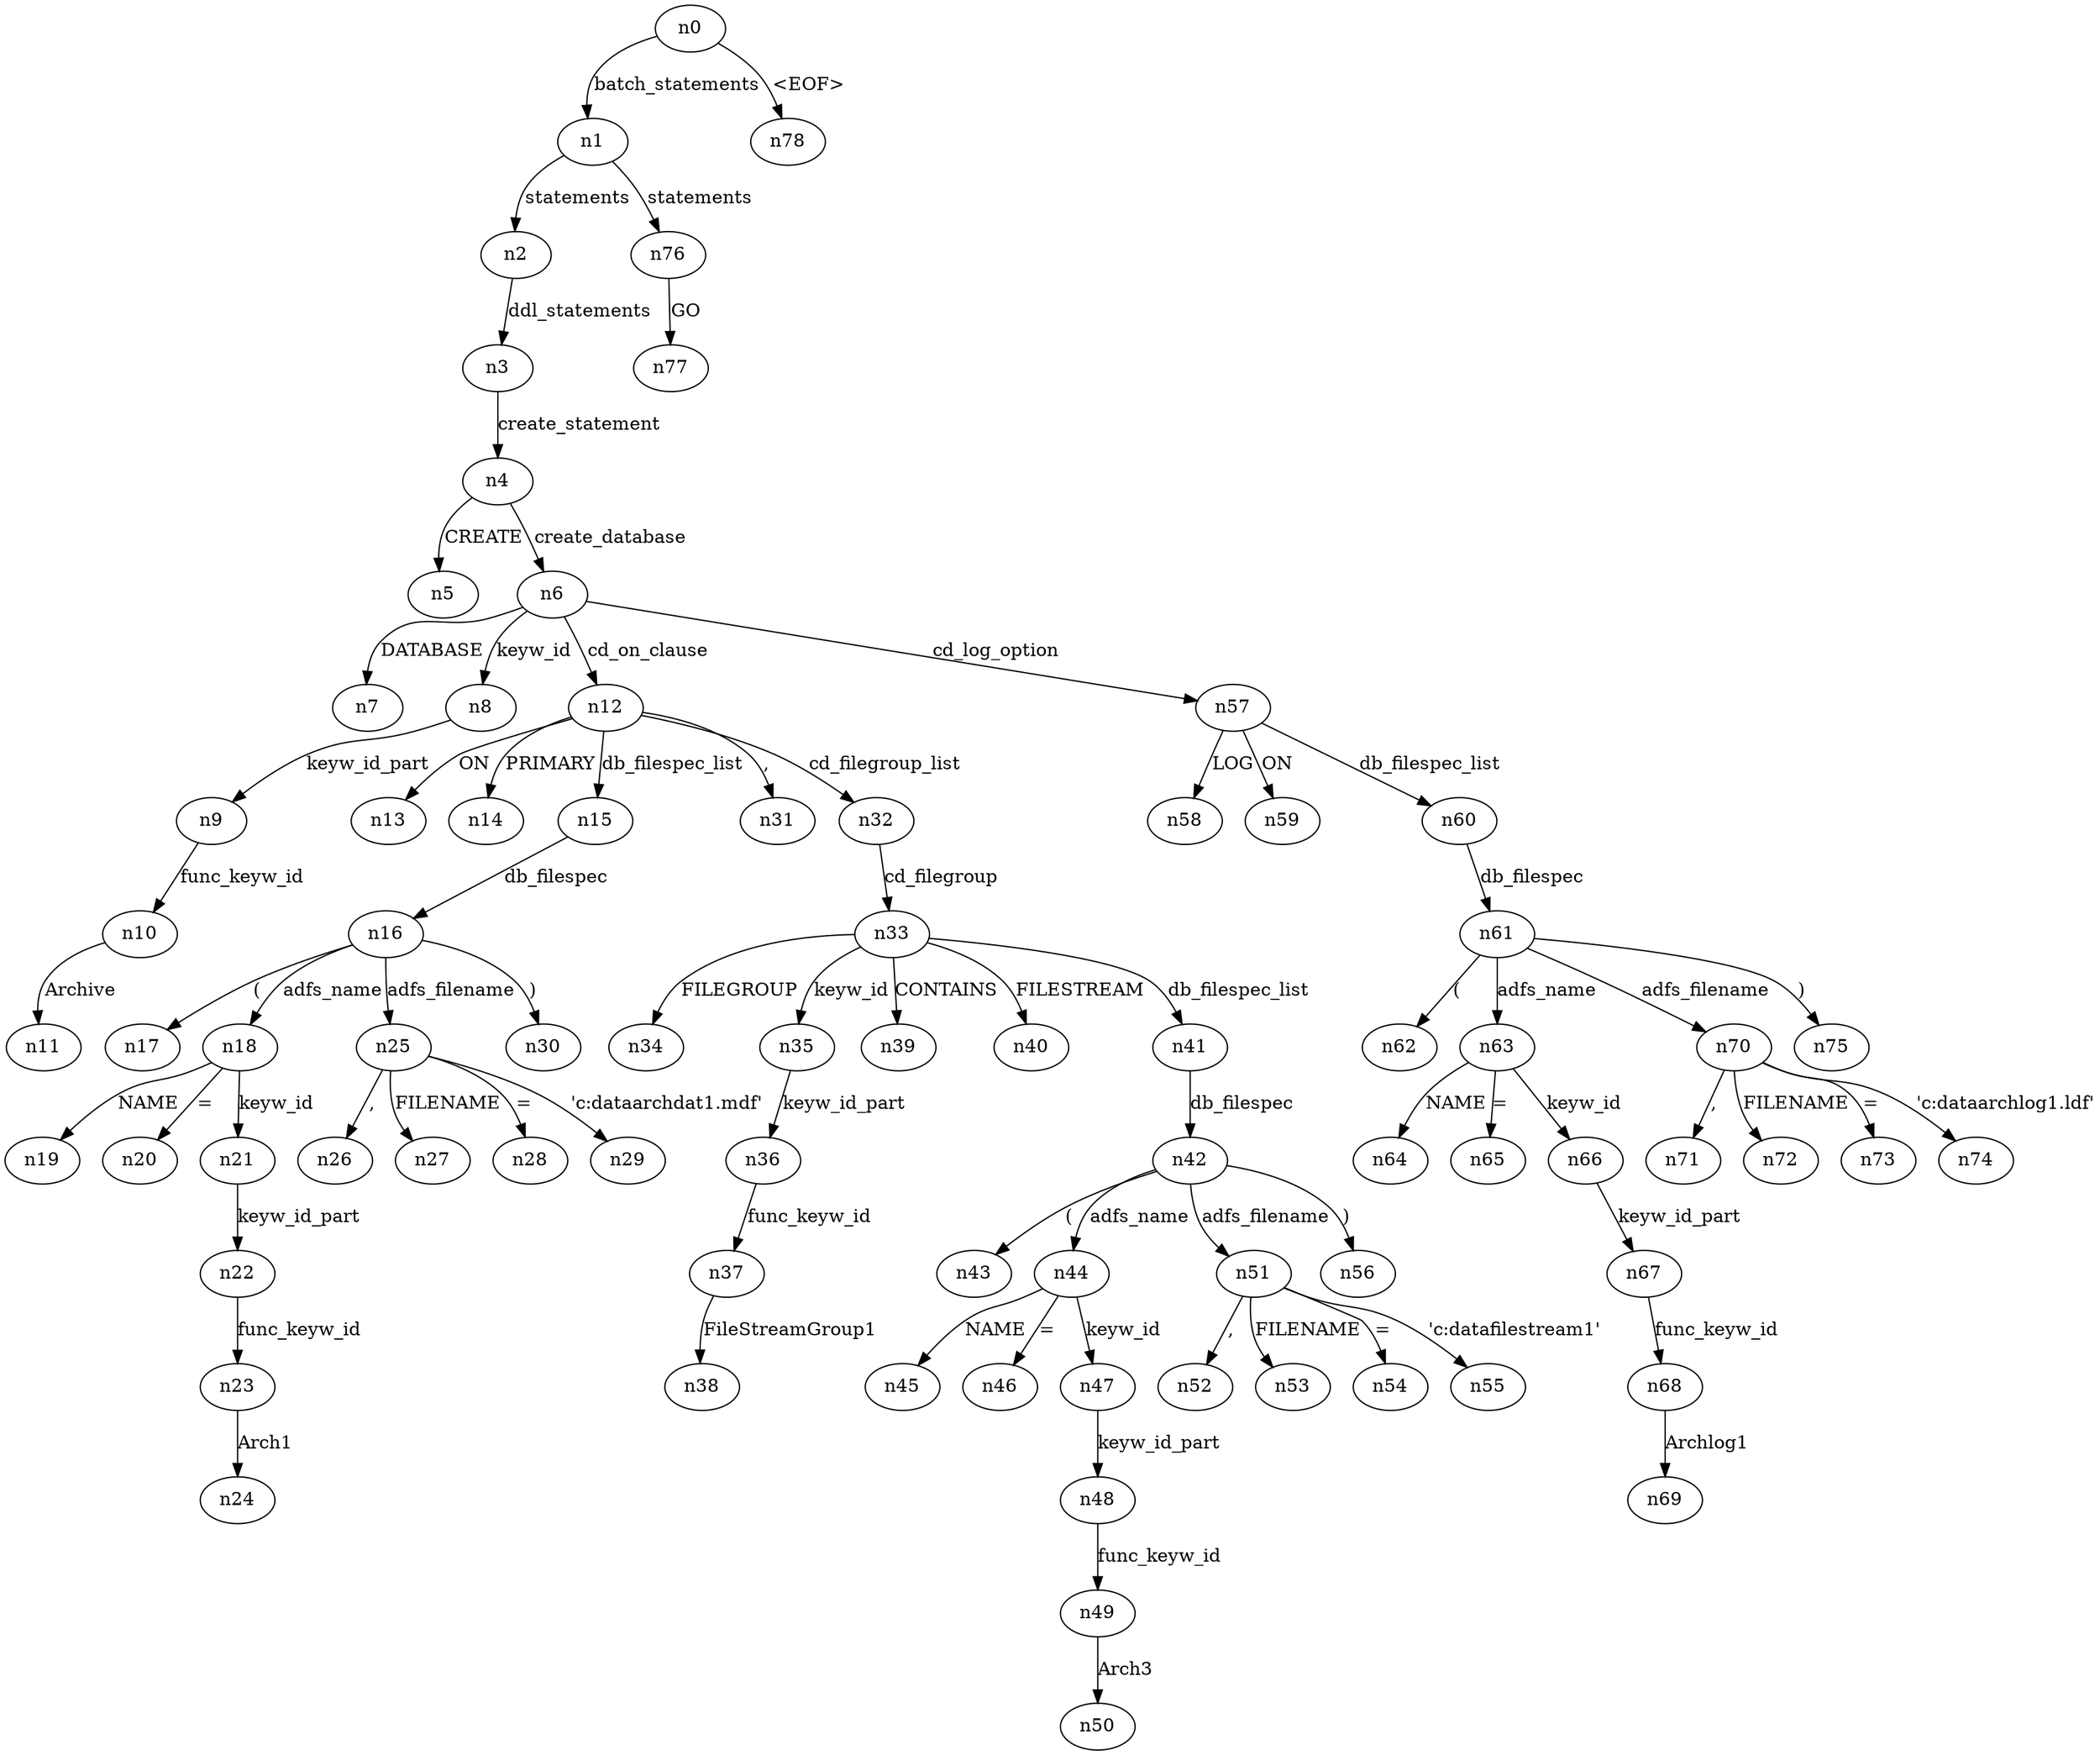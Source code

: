 digraph ParseTree {
  n0 -> n1 [label="batch_statements"];
  n1 -> n2 [label="statements"];
  n2 -> n3 [label="ddl_statements"];
  n3 -> n4 [label="create_statement"];
  n4 -> n5 [label="CREATE"];
  n4 -> n6 [label="create_database"];
  n6 -> n7 [label="DATABASE"];
  n6 -> n8 [label="keyw_id"];
  n8 -> n9 [label="keyw_id_part"];
  n9 -> n10 [label="func_keyw_id"];
  n10 -> n11 [label="Archive"];
  n6 -> n12 [label="cd_on_clause"];
  n12 -> n13 [label="ON"];
  n12 -> n14 [label="PRIMARY"];
  n12 -> n15 [label="db_filespec_list"];
  n15 -> n16 [label="db_filespec"];
  n16 -> n17 [label="("];
  n16 -> n18 [label="adfs_name"];
  n18 -> n19 [label="NAME"];
  n18 -> n20 [label="="];
  n18 -> n21 [label="keyw_id"];
  n21 -> n22 [label="keyw_id_part"];
  n22 -> n23 [label="func_keyw_id"];
  n23 -> n24 [label="Arch1"];
  n16 -> n25 [label="adfs_filename"];
  n25 -> n26 [label=","];
  n25 -> n27 [label="FILENAME"];
  n25 -> n28 [label="="];
  n25 -> n29 [label="'c:\data\archdat1.mdf'"];
  n16 -> n30 [label=")"];
  n12 -> n31 [label=","];
  n12 -> n32 [label="cd_filegroup_list"];
  n32 -> n33 [label="cd_filegroup"];
  n33 -> n34 [label="FILEGROUP"];
  n33 -> n35 [label="keyw_id"];
  n35 -> n36 [label="keyw_id_part"];
  n36 -> n37 [label="func_keyw_id"];
  n37 -> n38 [label="FileStreamGroup1"];
  n33 -> n39 [label="CONTAINS"];
  n33 -> n40 [label="FILESTREAM"];
  n33 -> n41 [label="db_filespec_list"];
  n41 -> n42 [label="db_filespec"];
  n42 -> n43 [label="("];
  n42 -> n44 [label="adfs_name"];
  n44 -> n45 [label="NAME"];
  n44 -> n46 [label="="];
  n44 -> n47 [label="keyw_id"];
  n47 -> n48 [label="keyw_id_part"];
  n48 -> n49 [label="func_keyw_id"];
  n49 -> n50 [label="Arch3"];
  n42 -> n51 [label="adfs_filename"];
  n51 -> n52 [label=","];
  n51 -> n53 [label="FILENAME"];
  n51 -> n54 [label="="];
  n51 -> n55 [label="'c:\data\filestream1'"];
  n42 -> n56 [label=")"];
  n6 -> n57 [label="cd_log_option"];
  n57 -> n58 [label="LOG"];
  n57 -> n59 [label="ON"];
  n57 -> n60 [label="db_filespec_list"];
  n60 -> n61 [label="db_filespec"];
  n61 -> n62 [label="("];
  n61 -> n63 [label="adfs_name"];
  n63 -> n64 [label="NAME"];
  n63 -> n65 [label="="];
  n63 -> n66 [label="keyw_id"];
  n66 -> n67 [label="keyw_id_part"];
  n67 -> n68 [label="func_keyw_id"];
  n68 -> n69 [label="Archlog1"];
  n61 -> n70 [label="adfs_filename"];
  n70 -> n71 [label=","];
  n70 -> n72 [label="FILENAME"];
  n70 -> n73 [label="="];
  n70 -> n74 [label="'c:\data\archlog1.ldf'"];
  n61 -> n75 [label=")"];
  n1 -> n76 [label="statements"];
  n76 -> n77 [label="GO"];
  n0 -> n78 [label="<EOF>"];
}